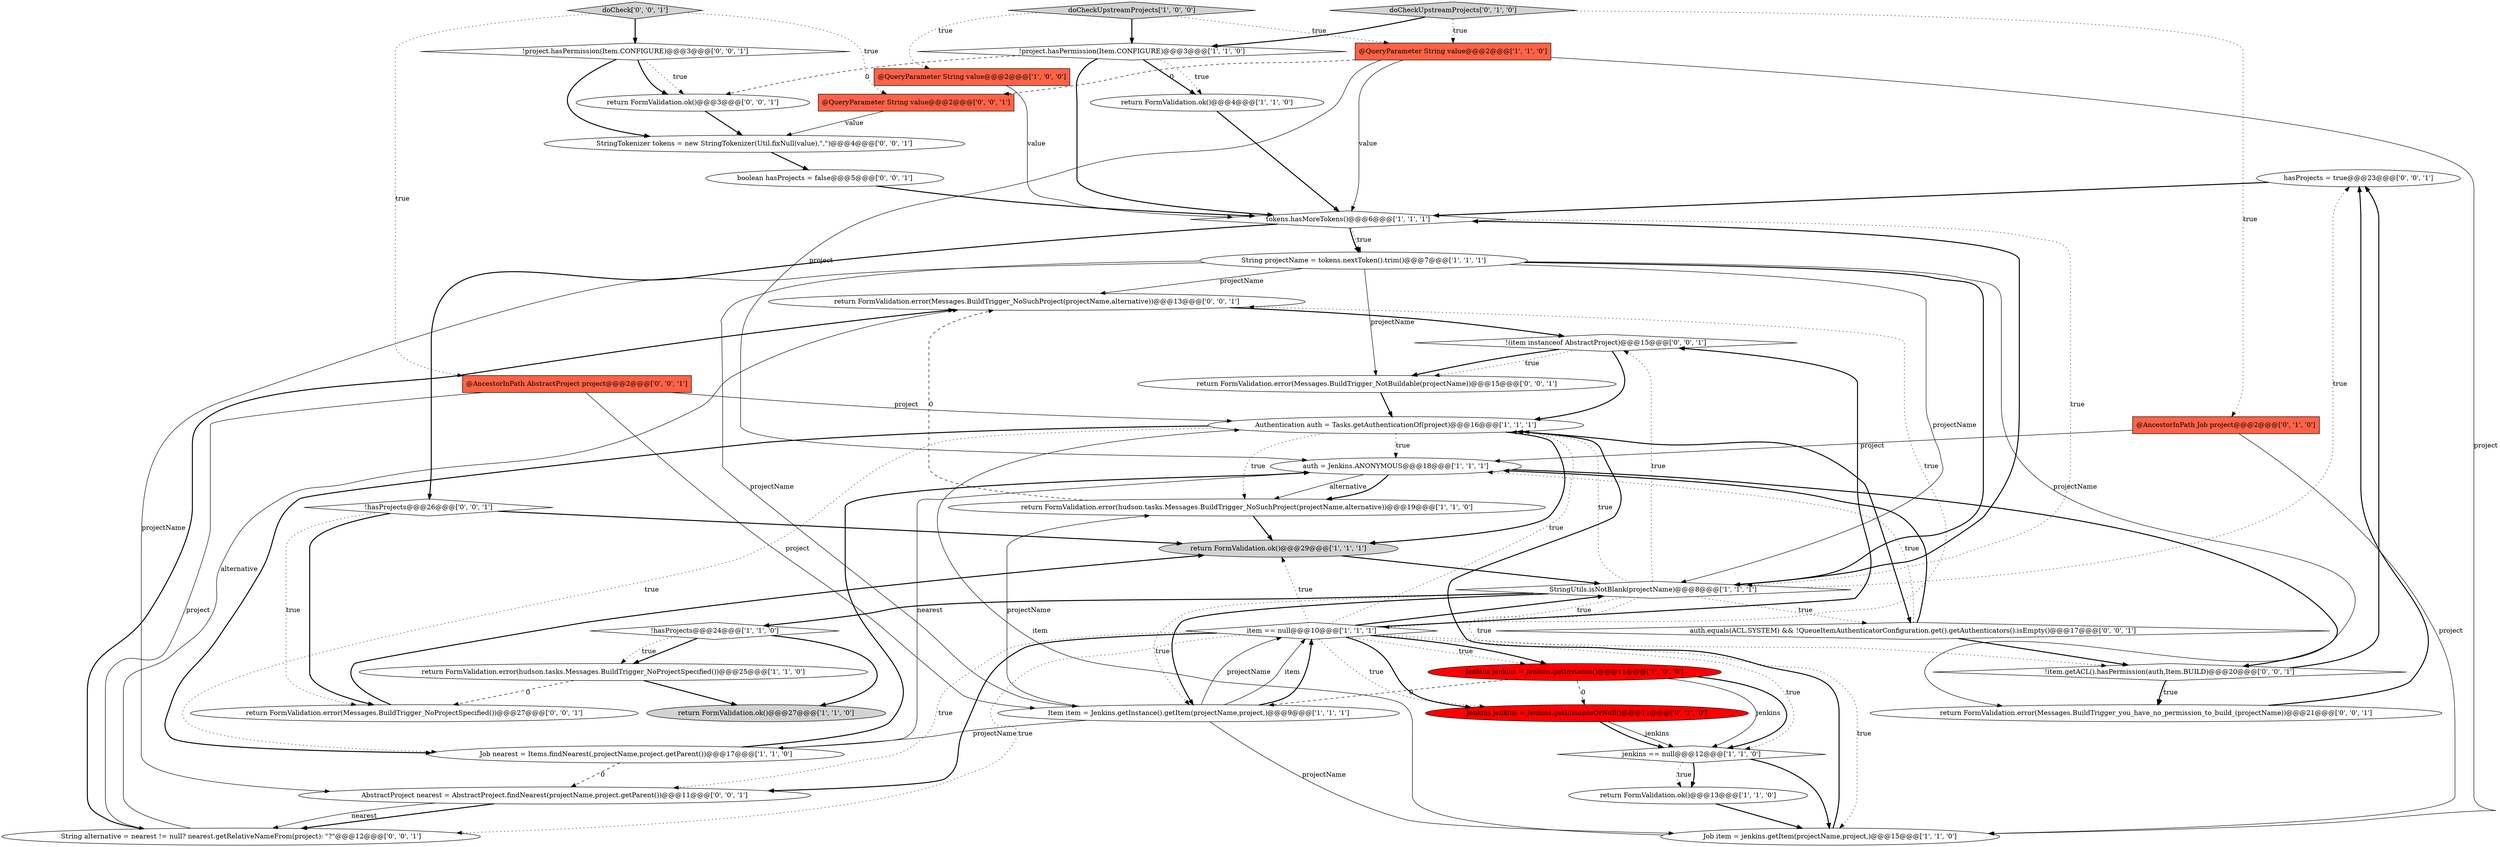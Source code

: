 digraph {
35 [style = filled, label = "hasProjects = true@@@23@@@['0', '0', '1']", fillcolor = white, shape = ellipse image = "AAA0AAABBB3BBB"];
18 [style = filled, label = "Jenkins jenkins = Jenkins.getInstance()@@@11@@@['1', '0', '0']", fillcolor = red, shape = ellipse image = "AAA1AAABBB1BBB"];
2 [style = filled, label = "String projectName = tokens.nextToken().trim()@@@7@@@['1', '1', '1']", fillcolor = white, shape = ellipse image = "AAA0AAABBB1BBB"];
32 [style = filled, label = "!item.getACL().hasPermission(auth,Item.BUILD)@@@20@@@['0', '0', '1']", fillcolor = white, shape = diamond image = "AAA0AAABBB3BBB"];
26 [style = filled, label = "@AncestorInPath AbstractProject project@@@2@@@['0', '0', '1']", fillcolor = tomato, shape = box image = "AAA0AAABBB3BBB"];
12 [style = filled, label = "auth = Jenkins.ANONYMOUS@@@18@@@['1', '1', '1']", fillcolor = white, shape = ellipse image = "AAA0AAABBB1BBB"];
6 [style = filled, label = "return FormValidation.error(hudson.tasks.Messages.BuildTrigger_NoSuchProject(projectName,alternative))@@@19@@@['1', '1', '0']", fillcolor = white, shape = ellipse image = "AAA0AAABBB1BBB"];
5 [style = filled, label = "@QueryParameter String value@@@2@@@['1', '0', '0']", fillcolor = tomato, shape = box image = "AAA0AAABBB1BBB"];
21 [style = filled, label = "doCheckUpstreamProjects['1', '0', '0']", fillcolor = lightgray, shape = diamond image = "AAA0AAABBB1BBB"];
36 [style = filled, label = "return FormValidation.error(Messages.BuildTrigger_NoSuchProject(projectName,alternative))@@@13@@@['0', '0', '1']", fillcolor = white, shape = ellipse image = "AAA0AAABBB3BBB"];
37 [style = filled, label = "!hasProjects@@@26@@@['0', '0', '1']", fillcolor = white, shape = diamond image = "AAA0AAABBB3BBB"];
14 [style = filled, label = "return FormValidation.ok()@@@4@@@['1', '1', '0']", fillcolor = white, shape = ellipse image = "AAA0AAABBB1BBB"];
3 [style = filled, label = "Authentication auth = Tasks.getAuthenticationOf(project)@@@16@@@['1', '1', '1']", fillcolor = white, shape = ellipse image = "AAA0AAABBB1BBB"];
15 [style = filled, label = "@QueryParameter String value@@@2@@@['1', '1', '0']", fillcolor = tomato, shape = box image = "AAA0AAABBB1BBB"];
8 [style = filled, label = "Job nearest = Items.findNearest(,projectName,project.getParent())@@@17@@@['1', '1', '0']", fillcolor = white, shape = ellipse image = "AAA0AAABBB1BBB"];
27 [style = filled, label = "String alternative = nearest != null? nearest.getRelativeNameFrom(project): \"?\"@@@12@@@['0', '0', '1']", fillcolor = white, shape = ellipse image = "AAA0AAABBB3BBB"];
31 [style = filled, label = "boolean hasProjects = false@@@5@@@['0', '0', '1']", fillcolor = white, shape = ellipse image = "AAA0AAABBB3BBB"];
39 [style = filled, label = "return FormValidation.error(Messages.BuildTrigger_you_have_no_permission_to_build_(projectName))@@@21@@@['0', '0', '1']", fillcolor = white, shape = ellipse image = "AAA0AAABBB3BBB"];
10 [style = filled, label = "return FormValidation.ok()@@@13@@@['1', '1', '0']", fillcolor = white, shape = ellipse image = "AAA0AAABBB1BBB"];
30 [style = filled, label = "AbstractProject nearest = AbstractProject.findNearest(projectName,project.getParent())@@@11@@@['0', '0', '1']", fillcolor = white, shape = ellipse image = "AAA0AAABBB3BBB"];
42 [style = filled, label = "@QueryParameter String value@@@2@@@['0', '0', '1']", fillcolor = tomato, shape = box image = "AAA0AAABBB3BBB"];
20 [style = filled, label = "tokens.hasMoreTokens()@@@6@@@['1', '1', '1']", fillcolor = white, shape = diamond image = "AAA0AAABBB1BBB"];
40 [style = filled, label = "doCheck['0', '0', '1']", fillcolor = lightgray, shape = diamond image = "AAA0AAABBB3BBB"];
0 [style = filled, label = "return FormValidation.ok()@@@27@@@['1', '1', '0']", fillcolor = lightgray, shape = ellipse image = "AAA0AAABBB1BBB"];
17 [style = filled, label = "jenkins == null@@@12@@@['1', '1', '0']", fillcolor = white, shape = diamond image = "AAA0AAABBB1BBB"];
23 [style = filled, label = "doCheckUpstreamProjects['0', '1', '0']", fillcolor = lightgray, shape = diamond image = "AAA0AAABBB2BBB"];
25 [style = filled, label = "return FormValidation.error(Messages.BuildTrigger_NoProjectSpecified())@@@27@@@['0', '0', '1']", fillcolor = white, shape = ellipse image = "AAA0AAABBB3BBB"];
16 [style = filled, label = "Item item = Jenkins.getInstance().getItem(projectName,project,)@@@9@@@['1', '1', '1']", fillcolor = white, shape = ellipse image = "AAA0AAABBB1BBB"];
33 [style = filled, label = "!project.hasPermission(Item.CONFIGURE)@@@3@@@['0', '0', '1']", fillcolor = white, shape = diamond image = "AAA0AAABBB3BBB"];
38 [style = filled, label = "return FormValidation.ok()@@@3@@@['0', '0', '1']", fillcolor = white, shape = ellipse image = "AAA0AAABBB3BBB"];
41 [style = filled, label = "StringTokenizer tokens = new StringTokenizer(Util.fixNull(value),\",\")@@@4@@@['0', '0', '1']", fillcolor = white, shape = ellipse image = "AAA0AAABBB3BBB"];
13 [style = filled, label = "!project.hasPermission(Item.CONFIGURE)@@@3@@@['1', '1', '0']", fillcolor = white, shape = diamond image = "AAA0AAABBB1BBB"];
1 [style = filled, label = "return FormValidation.ok()@@@29@@@['1', '1', '1']", fillcolor = lightgray, shape = ellipse image = "AAA0AAABBB1BBB"];
22 [style = filled, label = "@AncestorInPath Job project@@@2@@@['0', '1', '0']", fillcolor = tomato, shape = box image = "AAA0AAABBB2BBB"];
7 [style = filled, label = "item == null@@@10@@@['1', '1', '1']", fillcolor = white, shape = diamond image = "AAA0AAABBB1BBB"];
29 [style = filled, label = "!(item instanceof AbstractProject)@@@15@@@['0', '0', '1']", fillcolor = white, shape = diamond image = "AAA0AAABBB3BBB"];
4 [style = filled, label = "StringUtils.isNotBlank(projectName)@@@8@@@['1', '1', '1']", fillcolor = white, shape = diamond image = "AAA0AAABBB1BBB"];
19 [style = filled, label = "!hasProjects@@@24@@@['1', '1', '0']", fillcolor = white, shape = diamond image = "AAA0AAABBB1BBB"];
24 [style = filled, label = "Jenkins jenkins = Jenkins.getInstanceOrNull()@@@11@@@['0', '1', '0']", fillcolor = red, shape = ellipse image = "AAA1AAABBB2BBB"];
28 [style = filled, label = "return FormValidation.error(Messages.BuildTrigger_NotBuildable(projectName))@@@15@@@['0', '0', '1']", fillcolor = white, shape = ellipse image = "AAA0AAABBB3BBB"];
34 [style = filled, label = "auth.equals(ACL.SYSTEM) && !QueueItemAuthenticatorConfiguration.get().getAuthenticators().isEmpty()@@@17@@@['0', '0', '1']", fillcolor = white, shape = diamond image = "AAA0AAABBB3BBB"];
9 [style = filled, label = "return FormValidation.error(hudson.tasks.Messages.BuildTrigger_NoProjectSpecified())@@@25@@@['1', '1', '0']", fillcolor = white, shape = ellipse image = "AAA0AAABBB1BBB"];
11 [style = filled, label = "Job item = jenkins.getItem(projectName,project,)@@@15@@@['1', '1', '0']", fillcolor = white, shape = ellipse image = "AAA0AAABBB1BBB"];
32->35 [style = bold, label=""];
34->12 [style = dotted, label="true"];
25->1 [style = bold, label=""];
21->15 [style = dotted, label="true"];
16->6 [style = solid, label="projectName"];
23->22 [style = dotted, label="true"];
7->30 [style = bold, label=""];
7->36 [style = dotted, label="true"];
36->29 [style = bold, label=""];
16->7 [style = bold, label=""];
16->7 [style = solid, label="projectName"];
18->17 [style = solid, label="jenkins"];
4->7 [style = dotted, label="true"];
38->41 [style = bold, label=""];
24->17 [style = solid, label="jenkins"];
3->6 [style = dotted, label="true"];
2->28 [style = solid, label="projectName"];
3->34 [style = bold, label=""];
15->12 [style = solid, label="project"];
26->16 [style = solid, label="project"];
19->9 [style = bold, label=""];
23->13 [style = bold, label=""];
6->36 [style = dashed, label="0"];
24->17 [style = bold, label=""];
20->37 [style = bold, label=""];
7->27 [style = dotted, label="true"];
23->15 [style = dotted, label="true"];
13->20 [style = bold, label=""];
2->36 [style = solid, label="projectName"];
34->32 [style = bold, label=""];
28->3 [style = bold, label=""];
8->30 [style = dashed, label="0"];
31->20 [style = bold, label=""];
7->1 [style = dotted, label="true"];
13->14 [style = bold, label=""];
2->30 [style = solid, label="projectName"];
4->16 [style = bold, label=""];
14->20 [style = bold, label=""];
21->13 [style = bold, label=""];
21->5 [style = dotted, label="true"];
10->11 [style = bold, label=""];
7->29 [style = bold, label=""];
1->4 [style = bold, label=""];
40->26 [style = dotted, label="true"];
35->20 [style = bold, label=""];
37->1 [style = bold, label=""];
15->11 [style = solid, label="project"];
4->35 [style = dotted, label="true"];
4->19 [style = bold, label=""];
30->27 [style = bold, label=""];
8->12 [style = solid, label="nearest"];
33->41 [style = bold, label=""];
16->8 [style = solid, label="projectName"];
5->20 [style = solid, label="value"];
2->4 [style = bold, label=""];
7->24 [style = bold, label=""];
39->35 [style = bold, label=""];
19->9 [style = dotted, label="true"];
18->16 [style = dashed, label="0"];
33->38 [style = dotted, label="true"];
26->3 [style = solid, label="project"];
4->32 [style = dotted, label="true"];
7->17 [style = dotted, label="true"];
2->4 [style = solid, label="projectName"];
40->42 [style = dotted, label="true"];
17->10 [style = bold, label=""];
3->1 [style = bold, label=""];
37->25 [style = bold, label=""];
26->27 [style = solid, label="project"];
12->32 [style = bold, label=""];
15->20 [style = solid, label="value"];
16->7 [style = solid, label="item"];
13->38 [style = dashed, label="0"];
7->4 [style = bold, label=""];
37->25 [style = dotted, label="true"];
27->36 [style = solid, label="alternative"];
19->0 [style = bold, label=""];
4->29 [style = dotted, label="true"];
6->1 [style = bold, label=""];
40->33 [style = bold, label=""];
4->3 [style = dotted, label="true"];
7->11 [style = dotted, label="true"];
29->28 [style = dotted, label="true"];
11->3 [style = bold, label=""];
20->4 [style = dotted, label="true"];
3->8 [style = bold, label=""];
9->25 [style = dashed, label="0"];
4->20 [style = bold, label=""];
12->6 [style = solid, label="alternative"];
7->18 [style = dotted, label="true"];
7->18 [style = bold, label=""];
41->31 [style = bold, label=""];
32->39 [style = bold, label=""];
16->11 [style = solid, label="projectName"];
13->14 [style = dotted, label="true"];
8->12 [style = bold, label=""];
18->24 [style = dashed, label="0"];
2->16 [style = solid, label="projectName"];
22->11 [style = solid, label="project"];
27->36 [style = bold, label=""];
9->0 [style = bold, label=""];
32->39 [style = dotted, label="true"];
42->41 [style = solid, label="value"];
29->3 [style = bold, label=""];
2->39 [style = solid, label="projectName"];
18->17 [style = bold, label=""];
11->3 [style = solid, label="item"];
34->12 [style = bold, label=""];
12->6 [style = bold, label=""];
7->24 [style = dotted, label="true"];
15->42 [style = dashed, label="0"];
20->2 [style = bold, label=""];
29->28 [style = bold, label=""];
17->10 [style = dotted, label="true"];
7->3 [style = dotted, label="true"];
3->12 [style = dotted, label="true"];
30->27 [style = solid, label="nearest"];
4->34 [style = dotted, label="true"];
20->2 [style = dotted, label="true"];
33->38 [style = bold, label=""];
4->16 [style = dotted, label="true"];
22->12 [style = solid, label="project"];
7->30 [style = dotted, label="true"];
3->8 [style = dotted, label="true"];
17->11 [style = bold, label=""];
}

